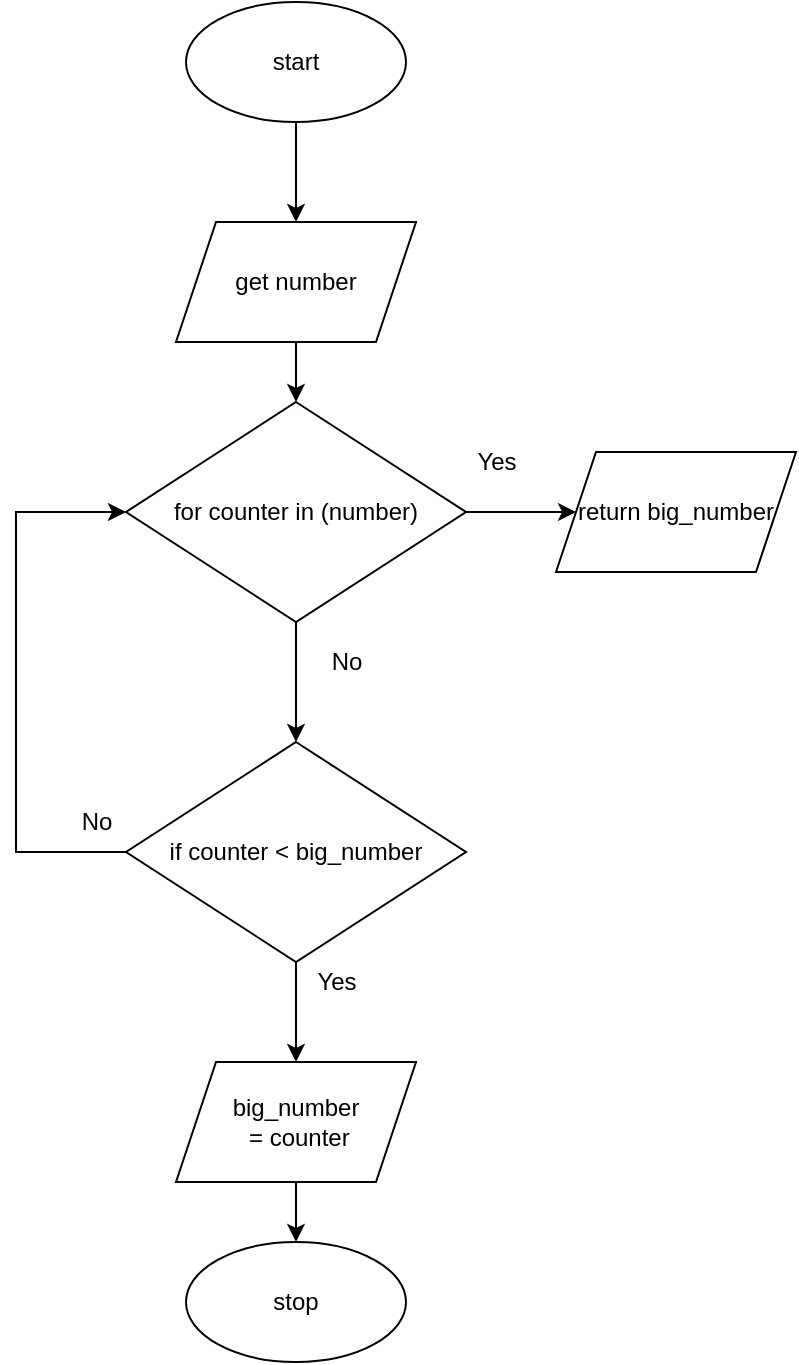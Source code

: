 <mxfile>
    <diagram id="R-31XSG-8bFbzHaBIaql" name="Page-1">
        <mxGraphModel dx="434" dy="1550" grid="1" gridSize="10" guides="1" tooltips="1" connect="1" arrows="1" fold="1" page="1" pageScale="1" pageWidth="827" pageHeight="1169" math="0" shadow="0">
            <root>
                <mxCell id="0"/>
                <mxCell id="1" parent="0"/>
                <mxCell id="34" style="edgeStyle=none;html=1;" edge="1" parent="1" source="2" target="33">
                    <mxGeometry relative="1" as="geometry"/>
                </mxCell>
                <mxCell id="2" value="start" style="ellipse;whiteSpace=wrap;html=1;" parent="1" vertex="1">
                    <mxGeometry x="245" y="-80" width="110" height="60" as="geometry"/>
                </mxCell>
                <mxCell id="5" style="edgeStyle=none;html=1;" parent="1" source="4" edge="1">
                    <mxGeometry relative="1" as="geometry">
                        <mxPoint x="300" y="290" as="targetPoint"/>
                    </mxGeometry>
                </mxCell>
                <mxCell id="38" style="edgeStyle=elbowEdgeStyle;rounded=0;html=1;" edge="1" parent="1" source="4">
                    <mxGeometry relative="1" as="geometry">
                        <mxPoint x="440" y="175" as="targetPoint"/>
                    </mxGeometry>
                </mxCell>
                <mxCell id="4" value="for counter in (number)" style="rhombus;whiteSpace=wrap;html=1;" parent="1" vertex="1">
                    <mxGeometry x="215" y="120" width="170" height="110" as="geometry"/>
                </mxCell>
                <mxCell id="35" style="edgeStyle=none;html=1;" edge="1" parent="1" source="33" target="4">
                    <mxGeometry relative="1" as="geometry"/>
                </mxCell>
                <mxCell id="33" value="get number" style="shape=parallelogram;perimeter=parallelogramPerimeter;whiteSpace=wrap;html=1;fixedSize=1;" vertex="1" parent="1">
                    <mxGeometry x="240" y="30" width="120" height="60" as="geometry"/>
                </mxCell>
                <mxCell id="37" style="edgeStyle=elbowEdgeStyle;html=1;entryX=0;entryY=0.5;entryDx=0;entryDy=0;exitX=0;exitY=0.5;exitDx=0;exitDy=0;rounded=0;" edge="1" parent="1" source="36" target="4">
                    <mxGeometry relative="1" as="geometry">
                        <Array as="points">
                            <mxPoint x="160" y="270"/>
                        </Array>
                    </mxGeometry>
                </mxCell>
                <mxCell id="45" style="edgeStyle=elbowEdgeStyle;rounded=0;html=1;entryX=0.5;entryY=0;entryDx=0;entryDy=0;" edge="1" parent="1" source="36" target="46">
                    <mxGeometry relative="1" as="geometry">
                        <mxPoint x="300" y="480" as="targetPoint"/>
                    </mxGeometry>
                </mxCell>
                <mxCell id="36" value="if counter &amp;lt; big_number" style="rhombus;whiteSpace=wrap;html=1;" vertex="1" parent="1">
                    <mxGeometry x="215" y="290" width="170" height="110" as="geometry"/>
                </mxCell>
                <mxCell id="39" value="return big_number" style="shape=parallelogram;perimeter=parallelogramPerimeter;whiteSpace=wrap;html=1;fixedSize=1;" vertex="1" parent="1">
                    <mxGeometry x="430" y="145" width="120" height="60" as="geometry"/>
                </mxCell>
                <mxCell id="40" value="No" style="text;html=1;align=center;verticalAlign=middle;resizable=0;points=[];autosize=1;strokeColor=none;fillColor=none;" vertex="1" parent="1">
                    <mxGeometry x="310" y="240" width="30" height="20" as="geometry"/>
                </mxCell>
                <mxCell id="41" value="No" style="text;html=1;align=center;verticalAlign=middle;resizable=0;points=[];autosize=1;strokeColor=none;fillColor=none;" vertex="1" parent="1">
                    <mxGeometry x="185" y="320" width="30" height="20" as="geometry"/>
                </mxCell>
                <mxCell id="43" value="Yes" style="text;html=1;align=center;verticalAlign=middle;resizable=0;points=[];autosize=1;strokeColor=none;fillColor=none;" vertex="1" parent="1">
                    <mxGeometry x="380" y="140" width="40" height="20" as="geometry"/>
                </mxCell>
                <mxCell id="44" value="Yes" style="text;html=1;align=center;verticalAlign=middle;resizable=0;points=[];autosize=1;strokeColor=none;fillColor=none;" vertex="1" parent="1">
                    <mxGeometry x="300" y="400" width="40" height="20" as="geometry"/>
                </mxCell>
                <mxCell id="49" style="edgeStyle=elbowEdgeStyle;rounded=0;html=1;" edge="1" parent="1" source="46" target="48">
                    <mxGeometry relative="1" as="geometry"/>
                </mxCell>
                <mxCell id="46" value="big_number&lt;br&gt;&amp;nbsp;= counter" style="shape=parallelogram;perimeter=parallelogramPerimeter;whiteSpace=wrap;html=1;fixedSize=1;" vertex="1" parent="1">
                    <mxGeometry x="240" y="450" width="120" height="60" as="geometry"/>
                </mxCell>
                <mxCell id="48" value="stop" style="ellipse;whiteSpace=wrap;html=1;" vertex="1" parent="1">
                    <mxGeometry x="245" y="540" width="110" height="60" as="geometry"/>
                </mxCell>
            </root>
        </mxGraphModel>
    </diagram>
</mxfile>